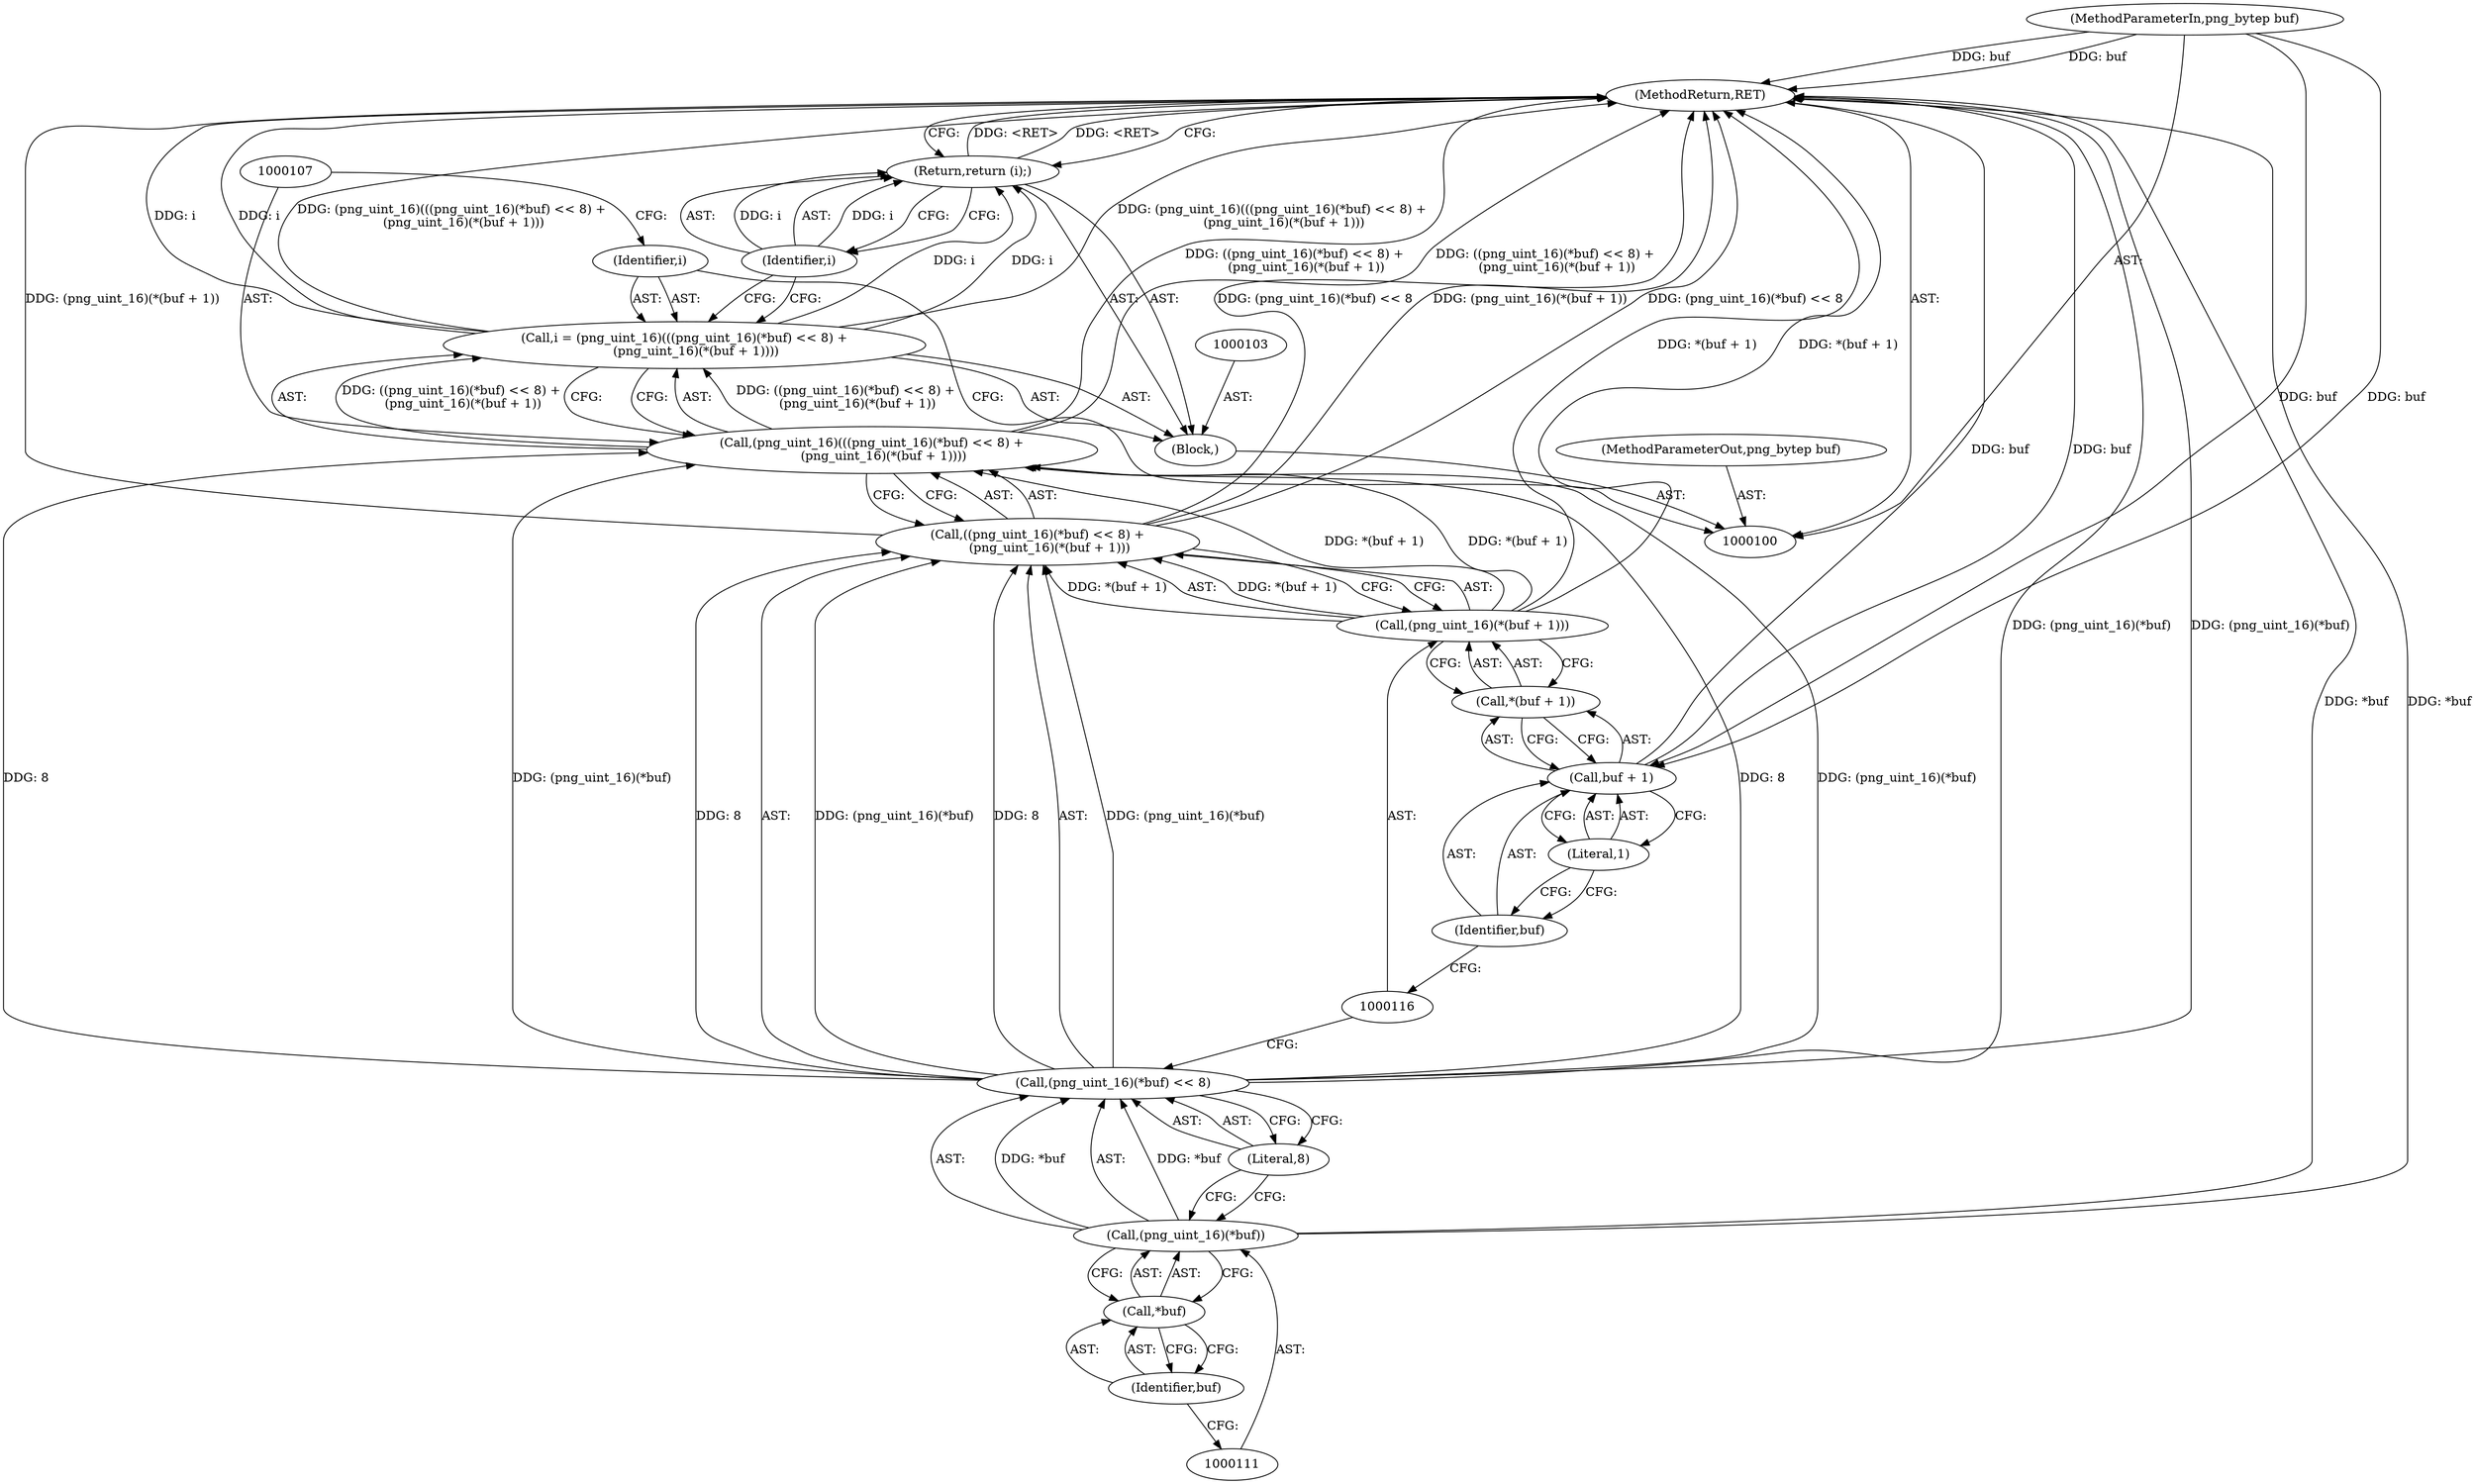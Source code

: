 digraph "1_Chrome_7f3d85b096f66870a15b37c2f40b219b2e292693_12" {
"1000123" [label="(MethodReturn,RET)"];
"1000101" [label="(MethodParameterIn,png_bytep buf)"];
"1000153" [label="(MethodParameterOut,png_bytep buf)"];
"1000102" [label="(Block,)"];
"1000104" [label="(Call,i = (png_uint_16)(((png_uint_16)(*buf) << 8) +\n      (png_uint_16)(*(buf + 1))))"];
"1000105" [label="(Identifier,i)"];
"1000106" [label="(Call,(png_uint_16)(((png_uint_16)(*buf) << 8) +\n      (png_uint_16)(*(buf + 1))))"];
"1000108" [label="(Call,((png_uint_16)(*buf) << 8) +\n      (png_uint_16)(*(buf + 1)))"];
"1000109" [label="(Call,(png_uint_16)(*buf) << 8)"];
"1000110" [label="(Call,(png_uint_16)(*buf))"];
"1000112" [label="(Call,*buf)"];
"1000113" [label="(Identifier,buf)"];
"1000114" [label="(Literal,8)"];
"1000117" [label="(Call,*(buf + 1))"];
"1000118" [label="(Call,buf + 1)"];
"1000119" [label="(Identifier,buf)"];
"1000120" [label="(Literal,1)"];
"1000115" [label="(Call,(png_uint_16)(*(buf + 1)))"];
"1000122" [label="(Identifier,i)"];
"1000121" [label="(Return,return (i);)"];
"1000123" -> "1000100"  [label="AST: "];
"1000123" -> "1000121"  [label="CFG: "];
"1000121" -> "1000123"  [label="DDG: <RET>"];
"1000115" -> "1000123"  [label="DDG: *(buf + 1)"];
"1000106" -> "1000123"  [label="DDG: ((png_uint_16)(*buf) << 8) +\n      (png_uint_16)(*(buf + 1))"];
"1000104" -> "1000123"  [label="DDG: i"];
"1000104" -> "1000123"  [label="DDG: (png_uint_16)(((png_uint_16)(*buf) << 8) +\n      (png_uint_16)(*(buf + 1)))"];
"1000108" -> "1000123"  [label="DDG: (png_uint_16)(*(buf + 1))"];
"1000108" -> "1000123"  [label="DDG: (png_uint_16)(*buf) << 8"];
"1000110" -> "1000123"  [label="DDG: *buf"];
"1000118" -> "1000123"  [label="DDG: buf"];
"1000101" -> "1000123"  [label="DDG: buf"];
"1000109" -> "1000123"  [label="DDG: (png_uint_16)(*buf)"];
"1000101" -> "1000100"  [label="AST: "];
"1000101" -> "1000123"  [label="DDG: buf"];
"1000101" -> "1000118"  [label="DDG: buf"];
"1000153" -> "1000100"  [label="AST: "];
"1000102" -> "1000100"  [label="AST: "];
"1000103" -> "1000102"  [label="AST: "];
"1000104" -> "1000102"  [label="AST: "];
"1000121" -> "1000102"  [label="AST: "];
"1000104" -> "1000102"  [label="AST: "];
"1000104" -> "1000106"  [label="CFG: "];
"1000105" -> "1000104"  [label="AST: "];
"1000106" -> "1000104"  [label="AST: "];
"1000122" -> "1000104"  [label="CFG: "];
"1000104" -> "1000123"  [label="DDG: i"];
"1000104" -> "1000123"  [label="DDG: (png_uint_16)(((png_uint_16)(*buf) << 8) +\n      (png_uint_16)(*(buf + 1)))"];
"1000106" -> "1000104"  [label="DDG: ((png_uint_16)(*buf) << 8) +\n      (png_uint_16)(*(buf + 1))"];
"1000104" -> "1000121"  [label="DDG: i"];
"1000105" -> "1000104"  [label="AST: "];
"1000105" -> "1000100"  [label="CFG: "];
"1000107" -> "1000105"  [label="CFG: "];
"1000106" -> "1000104"  [label="AST: "];
"1000106" -> "1000108"  [label="CFG: "];
"1000107" -> "1000106"  [label="AST: "];
"1000108" -> "1000106"  [label="AST: "];
"1000104" -> "1000106"  [label="CFG: "];
"1000106" -> "1000123"  [label="DDG: ((png_uint_16)(*buf) << 8) +\n      (png_uint_16)(*(buf + 1))"];
"1000106" -> "1000104"  [label="DDG: ((png_uint_16)(*buf) << 8) +\n      (png_uint_16)(*(buf + 1))"];
"1000109" -> "1000106"  [label="DDG: (png_uint_16)(*buf)"];
"1000109" -> "1000106"  [label="DDG: 8"];
"1000115" -> "1000106"  [label="DDG: *(buf + 1)"];
"1000108" -> "1000106"  [label="AST: "];
"1000108" -> "1000115"  [label="CFG: "];
"1000109" -> "1000108"  [label="AST: "];
"1000115" -> "1000108"  [label="AST: "];
"1000106" -> "1000108"  [label="CFG: "];
"1000108" -> "1000123"  [label="DDG: (png_uint_16)(*(buf + 1))"];
"1000108" -> "1000123"  [label="DDG: (png_uint_16)(*buf) << 8"];
"1000109" -> "1000108"  [label="DDG: (png_uint_16)(*buf)"];
"1000109" -> "1000108"  [label="DDG: 8"];
"1000115" -> "1000108"  [label="DDG: *(buf + 1)"];
"1000109" -> "1000108"  [label="AST: "];
"1000109" -> "1000114"  [label="CFG: "];
"1000110" -> "1000109"  [label="AST: "];
"1000114" -> "1000109"  [label="AST: "];
"1000116" -> "1000109"  [label="CFG: "];
"1000109" -> "1000123"  [label="DDG: (png_uint_16)(*buf)"];
"1000109" -> "1000106"  [label="DDG: (png_uint_16)(*buf)"];
"1000109" -> "1000106"  [label="DDG: 8"];
"1000109" -> "1000108"  [label="DDG: (png_uint_16)(*buf)"];
"1000109" -> "1000108"  [label="DDG: 8"];
"1000110" -> "1000109"  [label="DDG: *buf"];
"1000110" -> "1000109"  [label="AST: "];
"1000110" -> "1000112"  [label="CFG: "];
"1000111" -> "1000110"  [label="AST: "];
"1000112" -> "1000110"  [label="AST: "];
"1000114" -> "1000110"  [label="CFG: "];
"1000110" -> "1000123"  [label="DDG: *buf"];
"1000110" -> "1000109"  [label="DDG: *buf"];
"1000112" -> "1000110"  [label="AST: "];
"1000112" -> "1000113"  [label="CFG: "];
"1000113" -> "1000112"  [label="AST: "];
"1000110" -> "1000112"  [label="CFG: "];
"1000113" -> "1000112"  [label="AST: "];
"1000113" -> "1000111"  [label="CFG: "];
"1000112" -> "1000113"  [label="CFG: "];
"1000114" -> "1000109"  [label="AST: "];
"1000114" -> "1000110"  [label="CFG: "];
"1000109" -> "1000114"  [label="CFG: "];
"1000117" -> "1000115"  [label="AST: "];
"1000117" -> "1000118"  [label="CFG: "];
"1000118" -> "1000117"  [label="AST: "];
"1000115" -> "1000117"  [label="CFG: "];
"1000118" -> "1000117"  [label="AST: "];
"1000118" -> "1000120"  [label="CFG: "];
"1000119" -> "1000118"  [label="AST: "];
"1000120" -> "1000118"  [label="AST: "];
"1000117" -> "1000118"  [label="CFG: "];
"1000118" -> "1000123"  [label="DDG: buf"];
"1000101" -> "1000118"  [label="DDG: buf"];
"1000119" -> "1000118"  [label="AST: "];
"1000119" -> "1000116"  [label="CFG: "];
"1000120" -> "1000119"  [label="CFG: "];
"1000120" -> "1000118"  [label="AST: "];
"1000120" -> "1000119"  [label="CFG: "];
"1000118" -> "1000120"  [label="CFG: "];
"1000115" -> "1000108"  [label="AST: "];
"1000115" -> "1000117"  [label="CFG: "];
"1000116" -> "1000115"  [label="AST: "];
"1000117" -> "1000115"  [label="AST: "];
"1000108" -> "1000115"  [label="CFG: "];
"1000115" -> "1000123"  [label="DDG: *(buf + 1)"];
"1000115" -> "1000106"  [label="DDG: *(buf + 1)"];
"1000115" -> "1000108"  [label="DDG: *(buf + 1)"];
"1000122" -> "1000121"  [label="AST: "];
"1000122" -> "1000104"  [label="CFG: "];
"1000121" -> "1000122"  [label="CFG: "];
"1000122" -> "1000121"  [label="DDG: i"];
"1000121" -> "1000102"  [label="AST: "];
"1000121" -> "1000122"  [label="CFG: "];
"1000122" -> "1000121"  [label="AST: "];
"1000123" -> "1000121"  [label="CFG: "];
"1000121" -> "1000123"  [label="DDG: <RET>"];
"1000122" -> "1000121"  [label="DDG: i"];
"1000104" -> "1000121"  [label="DDG: i"];
}
